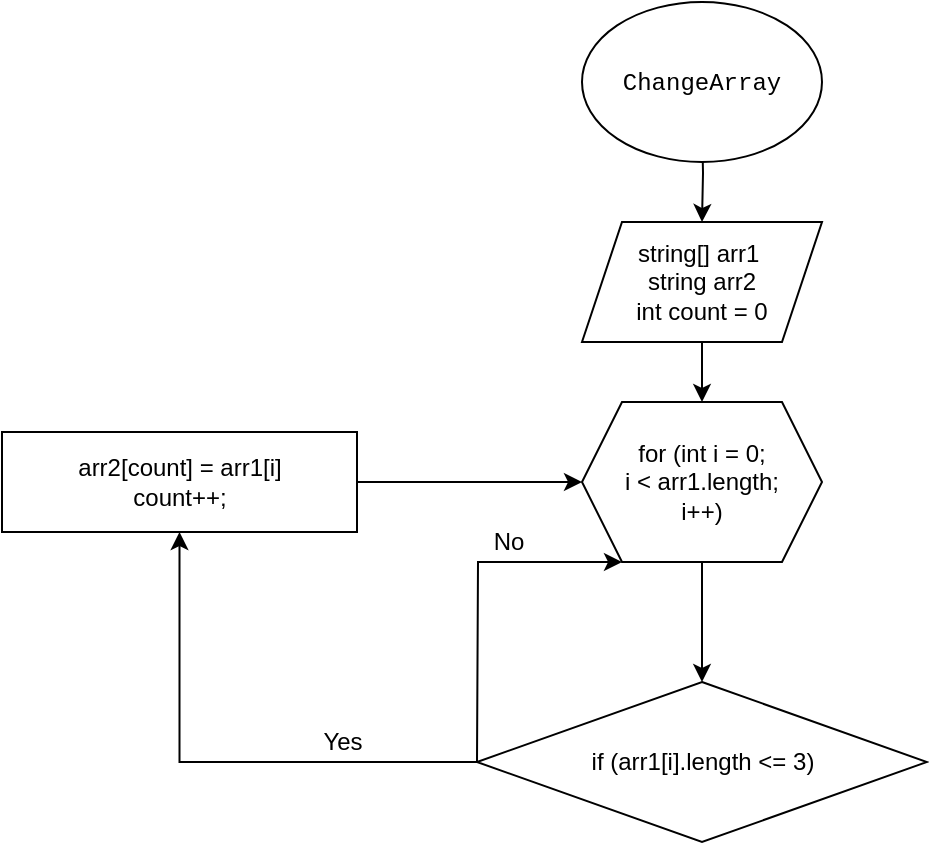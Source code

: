 <mxfile>
    <diagram id="6YwQQIW8eCQRHDkm4CSs" name="Page-1">
        <mxGraphModel dx="1088" dy="477" grid="1" gridSize="10" guides="1" tooltips="1" connect="1" arrows="1" fold="1" page="1" pageScale="1" pageWidth="827" pageHeight="1169" math="0" shadow="0">
            <root>
                <mxCell id="0"/>
                <mxCell id="1" parent="0"/>
                <mxCell id="DnkCzbvQFBXvj7n7dTfT-9" value="" style="edgeStyle=orthogonalEdgeStyle;rounded=0;orthogonalLoop=1;jettySize=auto;html=1;" parent="1" target="DnkCzbvQFBXvj7n7dTfT-2" edge="1">
                    <mxGeometry relative="1" as="geometry">
                        <mxPoint x="390" y="70" as="sourcePoint"/>
                    </mxGeometry>
                </mxCell>
                <mxCell id="DnkCzbvQFBXvj7n7dTfT-8" value="" style="edgeStyle=orthogonalEdgeStyle;rounded=0;orthogonalLoop=1;jettySize=auto;html=1;" parent="1" source="DnkCzbvQFBXvj7n7dTfT-2" target="DnkCzbvQFBXvj7n7dTfT-3" edge="1">
                    <mxGeometry relative="1" as="geometry"/>
                </mxCell>
                <mxCell id="DnkCzbvQFBXvj7n7dTfT-2" value="string[] arr1&amp;nbsp;&lt;br&gt;string arr2&lt;br&gt;int count = 0" style="shape=parallelogram;perimeter=parallelogramPerimeter;whiteSpace=wrap;html=1;fixedSize=1;" parent="1" vertex="1">
                    <mxGeometry x="330" y="120" width="120" height="60" as="geometry"/>
                </mxCell>
                <mxCell id="DnkCzbvQFBXvj7n7dTfT-7" value="" style="edgeStyle=orthogonalEdgeStyle;rounded=0;orthogonalLoop=1;jettySize=auto;html=1;" parent="1" source="DnkCzbvQFBXvj7n7dTfT-3" target="DnkCzbvQFBXvj7n7dTfT-4" edge="1">
                    <mxGeometry relative="1" as="geometry"/>
                </mxCell>
                <mxCell id="DnkCzbvQFBXvj7n7dTfT-3" value="for (int i = 0;&lt;br&gt;i &amp;lt; arr1.length;&lt;br&gt;i++)" style="shape=hexagon;perimeter=hexagonPerimeter2;whiteSpace=wrap;html=1;fixedSize=1;" parent="1" vertex="1">
                    <mxGeometry x="330" y="210" width="120" height="80" as="geometry"/>
                </mxCell>
                <mxCell id="B7fp_Nzf1htRCQnwWERk-2" value="" style="edgeStyle=orthogonalEdgeStyle;rounded=0;orthogonalLoop=1;jettySize=auto;html=1;" parent="1" source="DnkCzbvQFBXvj7n7dTfT-4" target="DnkCzbvQFBXvj7n7dTfT-5" edge="1">
                    <mxGeometry relative="1" as="geometry"/>
                </mxCell>
                <mxCell id="DnkCzbvQFBXvj7n7dTfT-4" value="if (arr1[i].length &amp;lt;= 3)" style="rhombus;whiteSpace=wrap;html=1;" parent="1" vertex="1">
                    <mxGeometry x="277.5" y="350" width="225" height="80" as="geometry"/>
                </mxCell>
                <mxCell id="DnkCzbvQFBXvj7n7dTfT-17" value="" style="edgeStyle=orthogonalEdgeStyle;rounded=0;orthogonalLoop=1;jettySize=auto;html=1;" parent="1" source="DnkCzbvQFBXvj7n7dTfT-5" target="DnkCzbvQFBXvj7n7dTfT-3" edge="1">
                    <mxGeometry relative="1" as="geometry"/>
                </mxCell>
                <mxCell id="DnkCzbvQFBXvj7n7dTfT-5" value="arr2[count] = arr1[i]&lt;br&gt;count++;" style="whiteSpace=wrap;html=1;" parent="1" vertex="1">
                    <mxGeometry x="40" y="225" width="177.5" height="50" as="geometry"/>
                </mxCell>
                <mxCell id="B7fp_Nzf1htRCQnwWERk-4" value="" style="endArrow=classic;html=1;rounded=0;exitX=0;exitY=0.5;exitDx=0;exitDy=0;" parent="1" source="DnkCzbvQFBXvj7n7dTfT-4" edge="1">
                    <mxGeometry width="50" height="50" relative="1" as="geometry">
                        <mxPoint x="510" y="260" as="sourcePoint"/>
                        <mxPoint x="350" y="290" as="targetPoint"/>
                        <Array as="points">
                            <mxPoint x="278" y="290"/>
                        </Array>
                    </mxGeometry>
                </mxCell>
                <mxCell id="B7fp_Nzf1htRCQnwWERk-6" value="Yes" style="text;html=1;align=center;verticalAlign=middle;resizable=0;points=[];autosize=1;strokeColor=none;fillColor=none;" parent="1" vertex="1">
                    <mxGeometry x="190" y="370" width="40" height="20" as="geometry"/>
                </mxCell>
                <mxCell id="B7fp_Nzf1htRCQnwWERk-10" value="No" style="text;html=1;align=center;verticalAlign=middle;resizable=0;points=[];autosize=1;strokeColor=none;fillColor=none;" parent="1" vertex="1">
                    <mxGeometry x="277.5" y="270" width="30" height="20" as="geometry"/>
                </mxCell>
                <mxCell id="2" value="&lt;span style=&quot;font-family: &amp;#34;consolas&amp;#34; , &amp;#34;courier new&amp;#34; , monospace&quot;&gt;ChangeArray&lt;/span&gt;" style="ellipse;whiteSpace=wrap;html=1;labelBackgroundColor=#FFFFFF;fontSize=12;" parent="1" vertex="1">
                    <mxGeometry x="330" y="10" width="120" height="80" as="geometry"/>
                </mxCell>
            </root>
        </mxGraphModel>
    </diagram>
</mxfile>